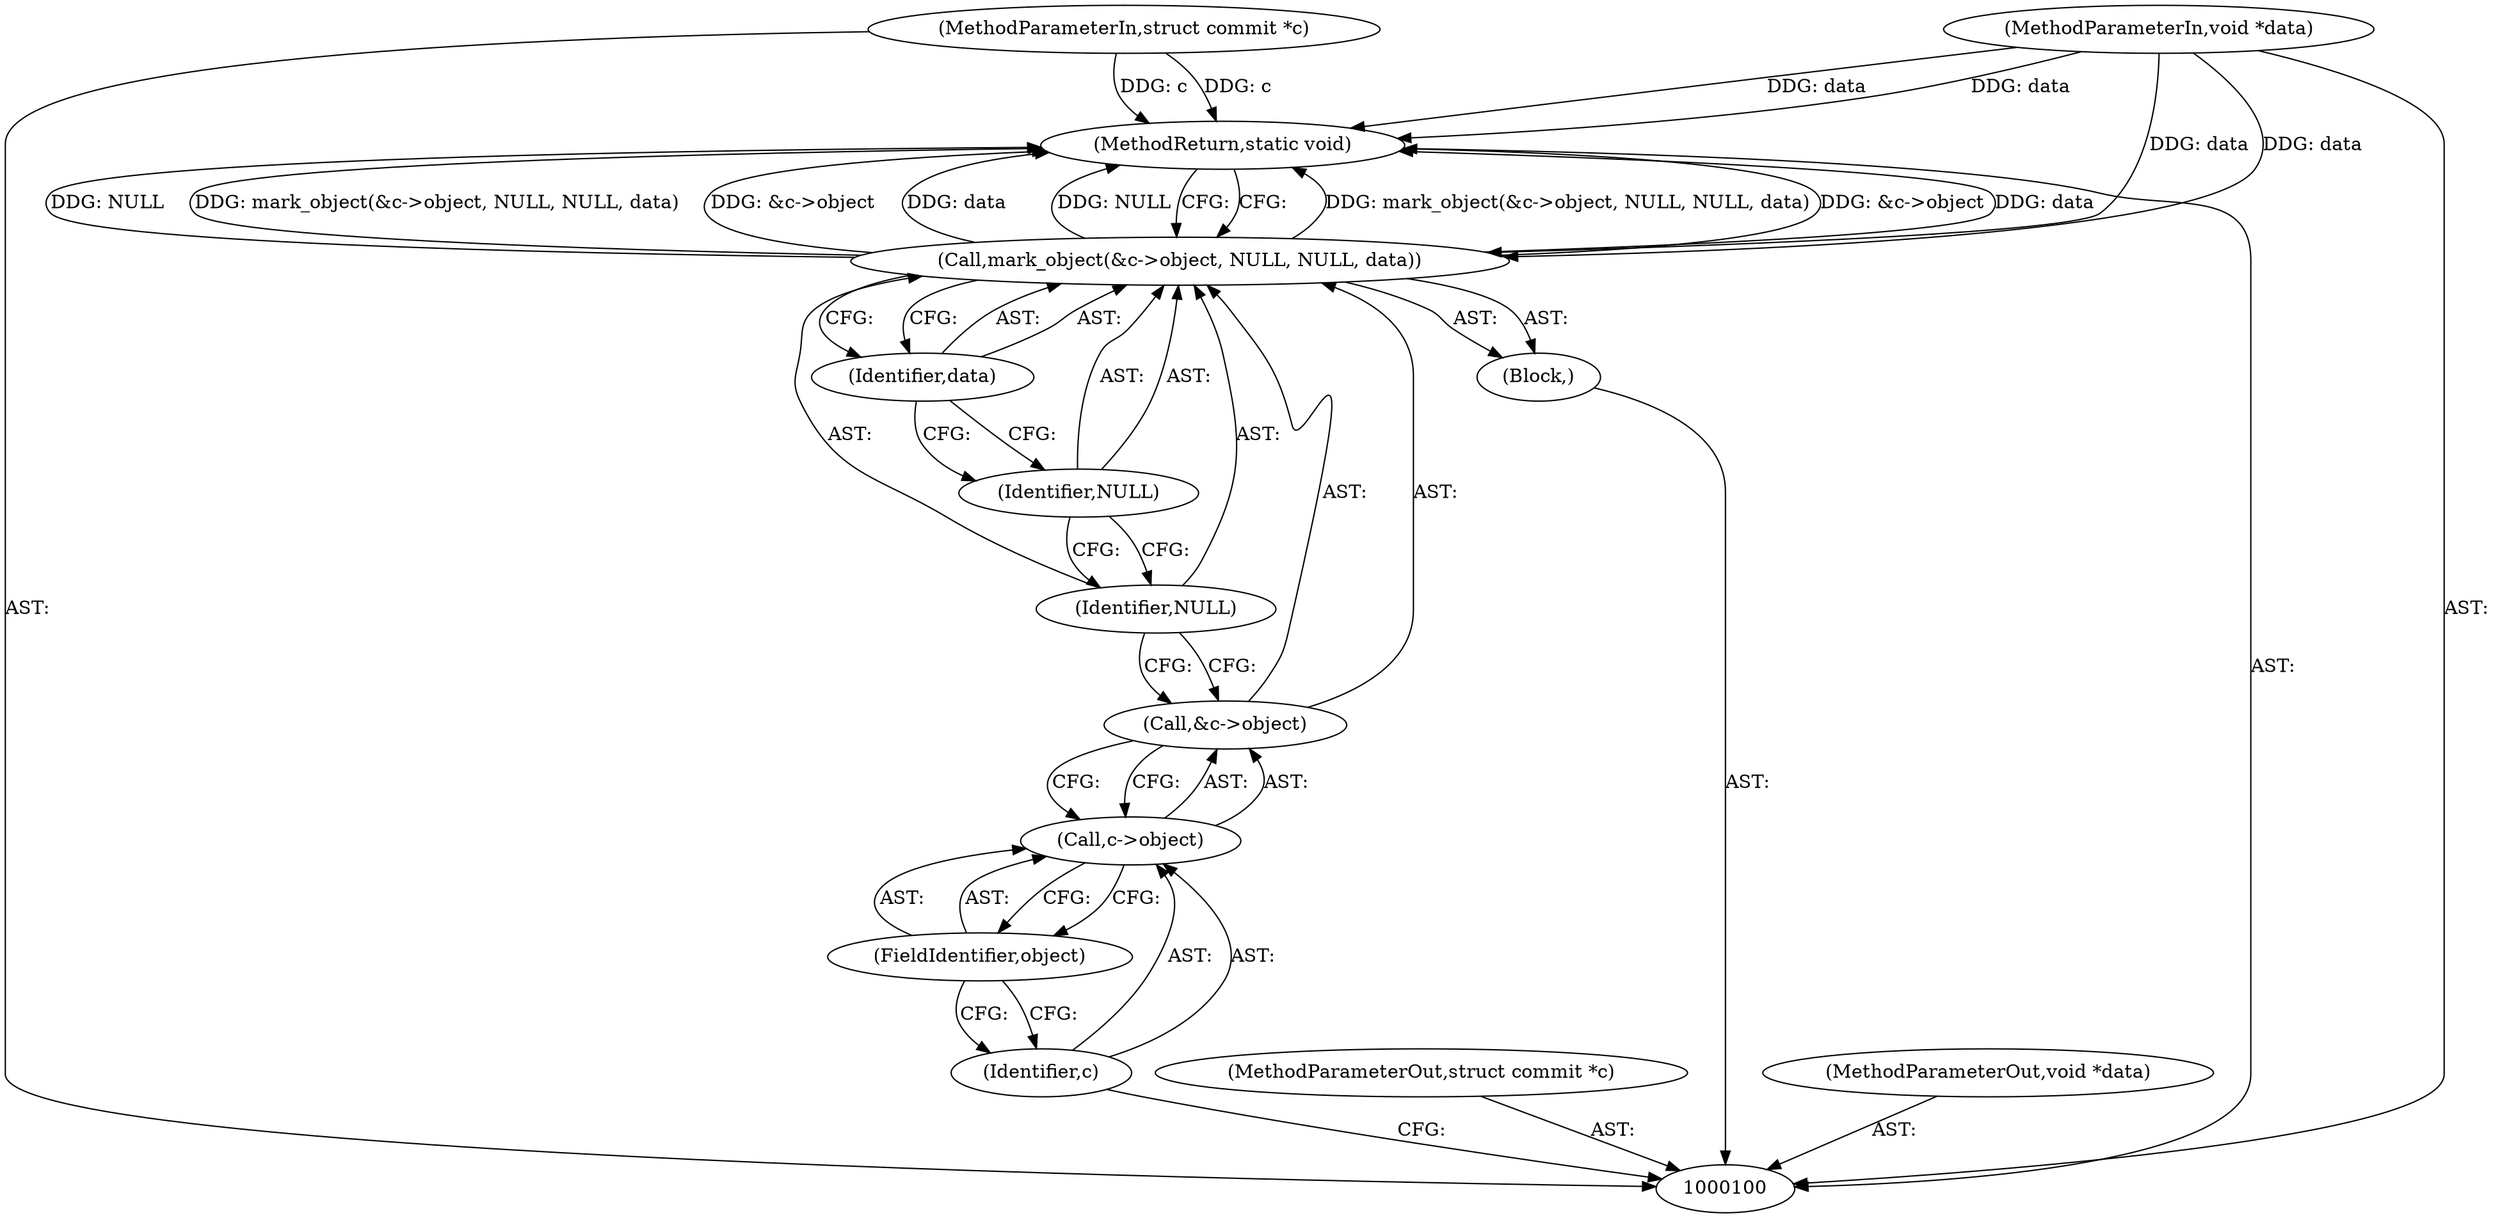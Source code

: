 digraph "1_git_de1e67d0703894cb6ea782e36abb63976ab07e60_9" {
"1000112" [label="(MethodReturn,static void)"];
"1000101" [label="(MethodParameterIn,struct commit *c)"];
"1000135" [label="(MethodParameterOut,struct commit *c)"];
"1000102" [label="(MethodParameterIn,void *data)"];
"1000136" [label="(MethodParameterOut,void *data)"];
"1000103" [label="(Block,)"];
"1000104" [label="(Call,mark_object(&c->object, NULL, NULL, data))"];
"1000105" [label="(Call,&c->object)"];
"1000106" [label="(Call,c->object)"];
"1000107" [label="(Identifier,c)"];
"1000108" [label="(FieldIdentifier,object)"];
"1000109" [label="(Identifier,NULL)"];
"1000110" [label="(Identifier,NULL)"];
"1000111" [label="(Identifier,data)"];
"1000112" -> "1000100"  [label="AST: "];
"1000112" -> "1000104"  [label="CFG: "];
"1000104" -> "1000112"  [label="DDG: mark_object(&c->object, NULL, NULL, data)"];
"1000104" -> "1000112"  [label="DDG: &c->object"];
"1000104" -> "1000112"  [label="DDG: data"];
"1000104" -> "1000112"  [label="DDG: NULL"];
"1000102" -> "1000112"  [label="DDG: data"];
"1000101" -> "1000112"  [label="DDG: c"];
"1000101" -> "1000100"  [label="AST: "];
"1000101" -> "1000112"  [label="DDG: c"];
"1000135" -> "1000100"  [label="AST: "];
"1000102" -> "1000100"  [label="AST: "];
"1000102" -> "1000112"  [label="DDG: data"];
"1000102" -> "1000104"  [label="DDG: data"];
"1000136" -> "1000100"  [label="AST: "];
"1000103" -> "1000100"  [label="AST: "];
"1000104" -> "1000103"  [label="AST: "];
"1000104" -> "1000103"  [label="AST: "];
"1000104" -> "1000111"  [label="CFG: "];
"1000105" -> "1000104"  [label="AST: "];
"1000109" -> "1000104"  [label="AST: "];
"1000110" -> "1000104"  [label="AST: "];
"1000111" -> "1000104"  [label="AST: "];
"1000112" -> "1000104"  [label="CFG: "];
"1000104" -> "1000112"  [label="DDG: mark_object(&c->object, NULL, NULL, data)"];
"1000104" -> "1000112"  [label="DDG: &c->object"];
"1000104" -> "1000112"  [label="DDG: data"];
"1000104" -> "1000112"  [label="DDG: NULL"];
"1000102" -> "1000104"  [label="DDG: data"];
"1000105" -> "1000104"  [label="AST: "];
"1000105" -> "1000106"  [label="CFG: "];
"1000106" -> "1000105"  [label="AST: "];
"1000109" -> "1000105"  [label="CFG: "];
"1000106" -> "1000105"  [label="AST: "];
"1000106" -> "1000108"  [label="CFG: "];
"1000107" -> "1000106"  [label="AST: "];
"1000108" -> "1000106"  [label="AST: "];
"1000105" -> "1000106"  [label="CFG: "];
"1000107" -> "1000106"  [label="AST: "];
"1000107" -> "1000100"  [label="CFG: "];
"1000108" -> "1000107"  [label="CFG: "];
"1000108" -> "1000106"  [label="AST: "];
"1000108" -> "1000107"  [label="CFG: "];
"1000106" -> "1000108"  [label="CFG: "];
"1000109" -> "1000104"  [label="AST: "];
"1000109" -> "1000105"  [label="CFG: "];
"1000110" -> "1000109"  [label="CFG: "];
"1000110" -> "1000104"  [label="AST: "];
"1000110" -> "1000109"  [label="CFG: "];
"1000111" -> "1000110"  [label="CFG: "];
"1000111" -> "1000104"  [label="AST: "];
"1000111" -> "1000110"  [label="CFG: "];
"1000104" -> "1000111"  [label="CFG: "];
}
